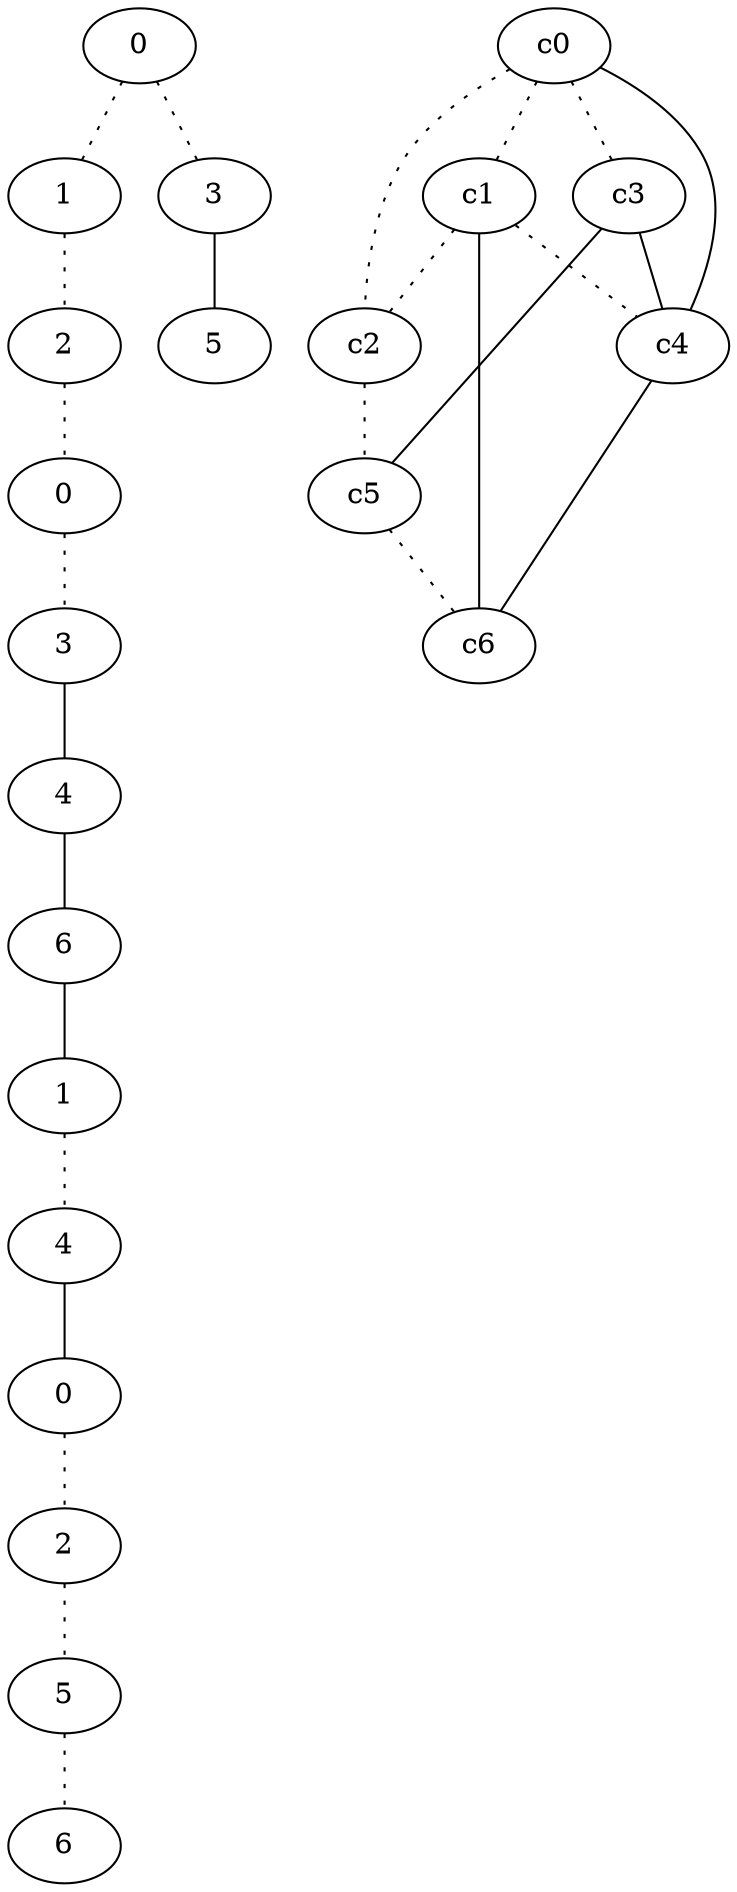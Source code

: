 graph {
a0[label=0];
a1[label=1];
a2[label=2];
a3[label=0];
a4[label=3];
a5[label=4];
a6[label=6];
a7[label=1];
a8[label=4];
a9[label=0];
a10[label=2];
a11[label=5];
a12[label=6];
a13[label=3];
a14[label=5];
a0 -- a1 [style=dotted];
a0 -- a13 [style=dotted];
a1 -- a2 [style=dotted];
a2 -- a3 [style=dotted];
a3 -- a4 [style=dotted];
a4 -- a5;
a5 -- a6;
a6 -- a7;
a7 -- a8 [style=dotted];
a8 -- a9;
a9 -- a10 [style=dotted];
a10 -- a11 [style=dotted];
a11 -- a12 [style=dotted];
a13 -- a14;
c0 -- c1 [style=dotted];
c0 -- c2 [style=dotted];
c0 -- c3 [style=dotted];
c0 -- c4;
c1 -- c2 [style=dotted];
c1 -- c4 [style=dotted];
c1 -- c6;
c2 -- c5 [style=dotted];
c3 -- c4;
c3 -- c5;
c4 -- c6;
c5 -- c6 [style=dotted];
}
